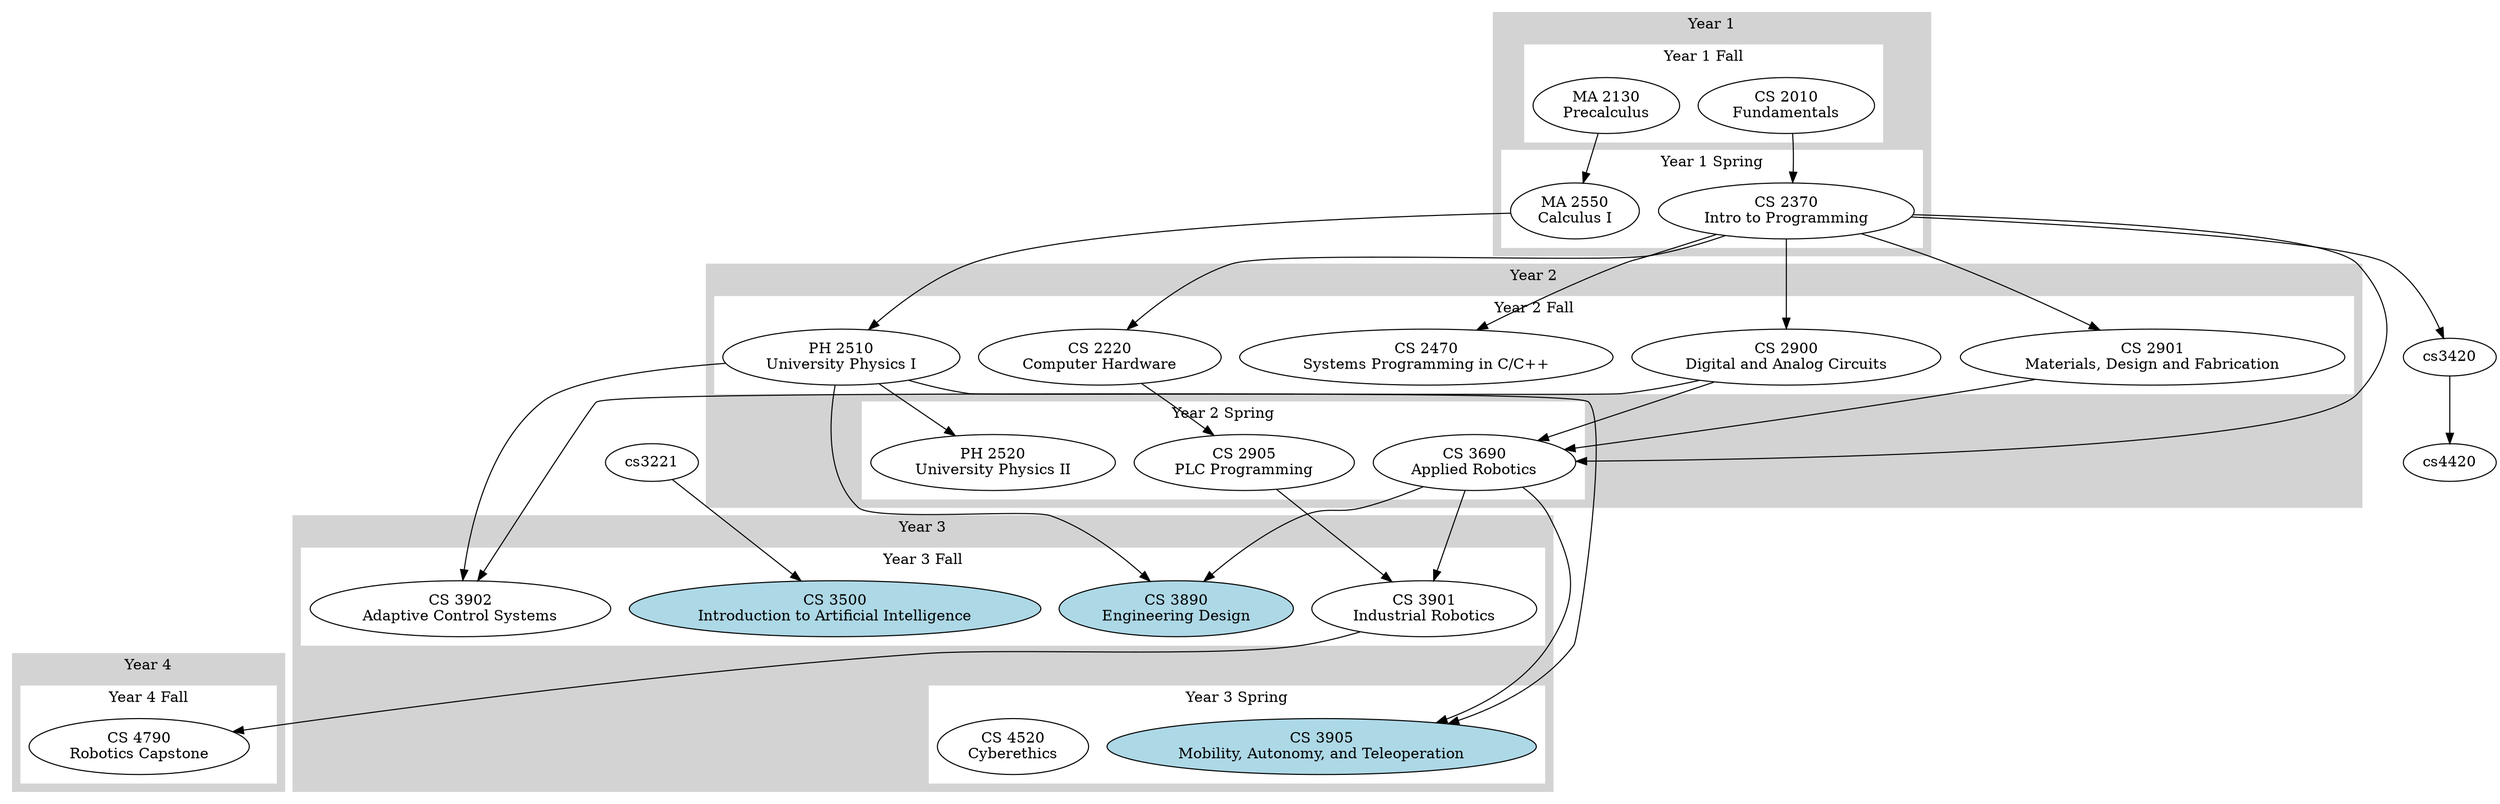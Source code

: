 digraph {
  rankdir=TB;
  
  // Year 1
  subgraph cluster_year1 {
    label = "Year 1";
    style = filled;
    color = lightgrey;
    
    // Fall Year 1
    subgraph cluster_fall1 {
      label = "Year 1 Fall";
      style = filled;
      color = white;
      rank = same;
      cs2010 [label="CS 2010\nFundamentals"]
      ma2130 [label="MA 2130\nPrecalculus"]
    }

    // Spring Year 1
    subgraph cluster_spring1 {
      label = "Year 1 Spring";
      style = filled;
      color = white;
      rank = same;
      cs2370 [label="CS 2370\nIntro to Programming"]
      ma2550 [label="MA 2550\nCalculus I"]
    }
    
    // Ensure fall is above spring
    cs2010 -> cs2370 [style=invis]
  }
  
  // Year 2
  subgraph cluster_year2 {
    label = "Year 2";
    style = filled;
    color = lightgrey;
    
    // Fall Year 2
    subgraph cluster_fall2 {
      label = "Year 2 Fall";
      style = filled;
      color = white;
      rank = same;
      cs2220 [label="CS 2220\nComputer Hardware"]
      cs2470 [label="CS 2470\nSystems Programming in C/C++"]
      cs2900 [label="CS 2900\nDigital and Analog Circuits"]
      cs2901 [label="CS 2901\nMaterials, Design and Fabrication"]
      ph2510 [label="PH 2510\nUniversity Physics I"]
    }

    // Spring Year 2
    subgraph cluster_spring2 {
      label = "Year 2 Spring";
      style = filled;
      color = white;
      rank = same;
      cs2905 [label="CS 2905\nPLC Programming"]
      cs3690 [label="CS 3690\nApplied Robotics"]
      ph2520 [label="PH 2520\nUniversity Physics II"]
    }
    
    // Ensure fall is above spring
    cs2220 -> cs2905 [style=invis]
  }
  
  // Year 3
  subgraph cluster_year3 {
    label = "Year 3";
    style = filled;
    color = lightgrey;
    
    // Fall Year 3
    subgraph cluster_fall3 {
      label = "Year 3 Fall";
      style = filled;
      color = white;
      rank = same;
      cs3500 [label="CS 3500\nIntroduction to Artificial Intelligence", style=filled, fillcolor=lightblue]
      cs3890 [label="CS 3890\nEngineering Design", style=filled, fillcolor=lightblue]
      cs3901 [label="CS 3901\nIndustrial Robotics"]
      cs3902 [label="CS 3902\nAdaptive Control Systems"]
    }

    // Spring Year 3
    subgraph cluster_spring3 {
      label = "Year 3 Spring";
      style = filled;
      color = white;
      rank = same;
      cs3905 [label="CS 3905\nMobility, Autonomy, and Teleoperation", style=filled, fillcolor=lightblue]
      cs4520 [label="CS 4520\nCyberethics"]
    }
    
    // Ensure fall is above spring
    cs3500 -> cs3905 [style=invis]
  }
  
  // Year 4
  subgraph cluster_year4 {
    label = "Year 4";
    style = filled;
    color = lightgrey;
    
    // Fall Year 4
    subgraph cluster_fall4 {
      label = "Year 4 Fall";
      style = filled;
      color = white;
      rank = same;
      cs4790 [label="CS 4790\nRobotics Capstone"]
    }

    // Spring Year 4
    subgraph cluster_spring4 {
      label = "Year 4 Spring";
      style = filled;
      color = white;
      rank = same;
    }
    
    // Ensure fall is above spring
    cs4790 -> cs4790 [style=invis]
  }

  // Prerequisites
  cs2010 -> cs2370
  cs2370 -> cs2220
  cs2370 -> cs2470
  cs2370 -> cs2900
  cs2370 -> cs2901
  cs2370 -> cs3690
  cs2220 -> cs2905
  cs2900 -> cs3690
  cs2901 -> cs3690
  cs2905 -> cs3901
  cs3690 -> cs3901
  ph2510 -> cs3902
  cs2900 -> cs3902
  ph2510 -> cs3890
  cs3690 -> cs3890
  cs3221 -> cs3500
  cs2370 -> cs3420
  cs3420 -> cs4420
  ph2510 -> cs3905
  cs3690 -> cs3905
  cs3901 -> cs4790
  ma2130 -> ma2550
  ma2550 -> ph2510
  ph2510 -> ph2520
}
